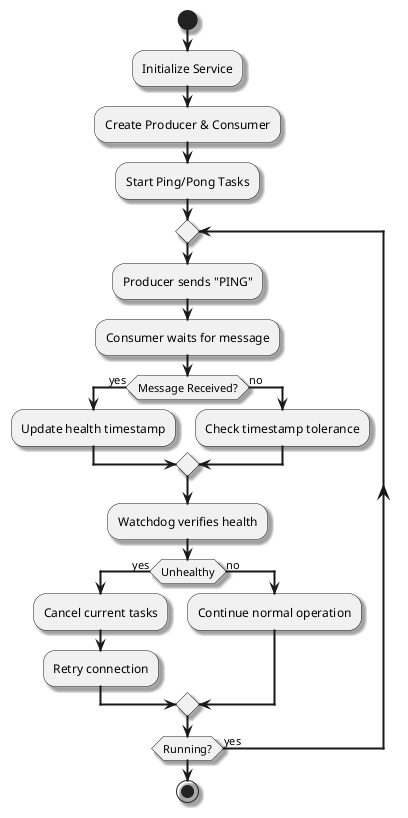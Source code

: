@startuml 

skinparam componentStyle uml2
skinparam defaultFontName Arial
skinparam defaultTextAlignment center
skinparam shadowing true
skinparam arrowThickness 2
skinparam componentBorderColor Black
skinparam queueBackgroundColor LightGray

start
  :Initialize Service;
  :Create Producer & Consumer;
  :Start Ping/Pong Tasks;

repeat
  :Producer sends "PING";
  :Consumer waits for message;

  if (Message Received?) then (yes)
    :Update health timestamp;
  else (no)
    :Check timestamp tolerance;
  endif

  :Watchdog verifies health;

  if (Unhealthy) then (yes)
    :Cancel current tasks;
    :Retry connection;
  else (no)
    :Continue normal operation;
  endif

repeat while (Running?) is (yes)

stop

@enduml